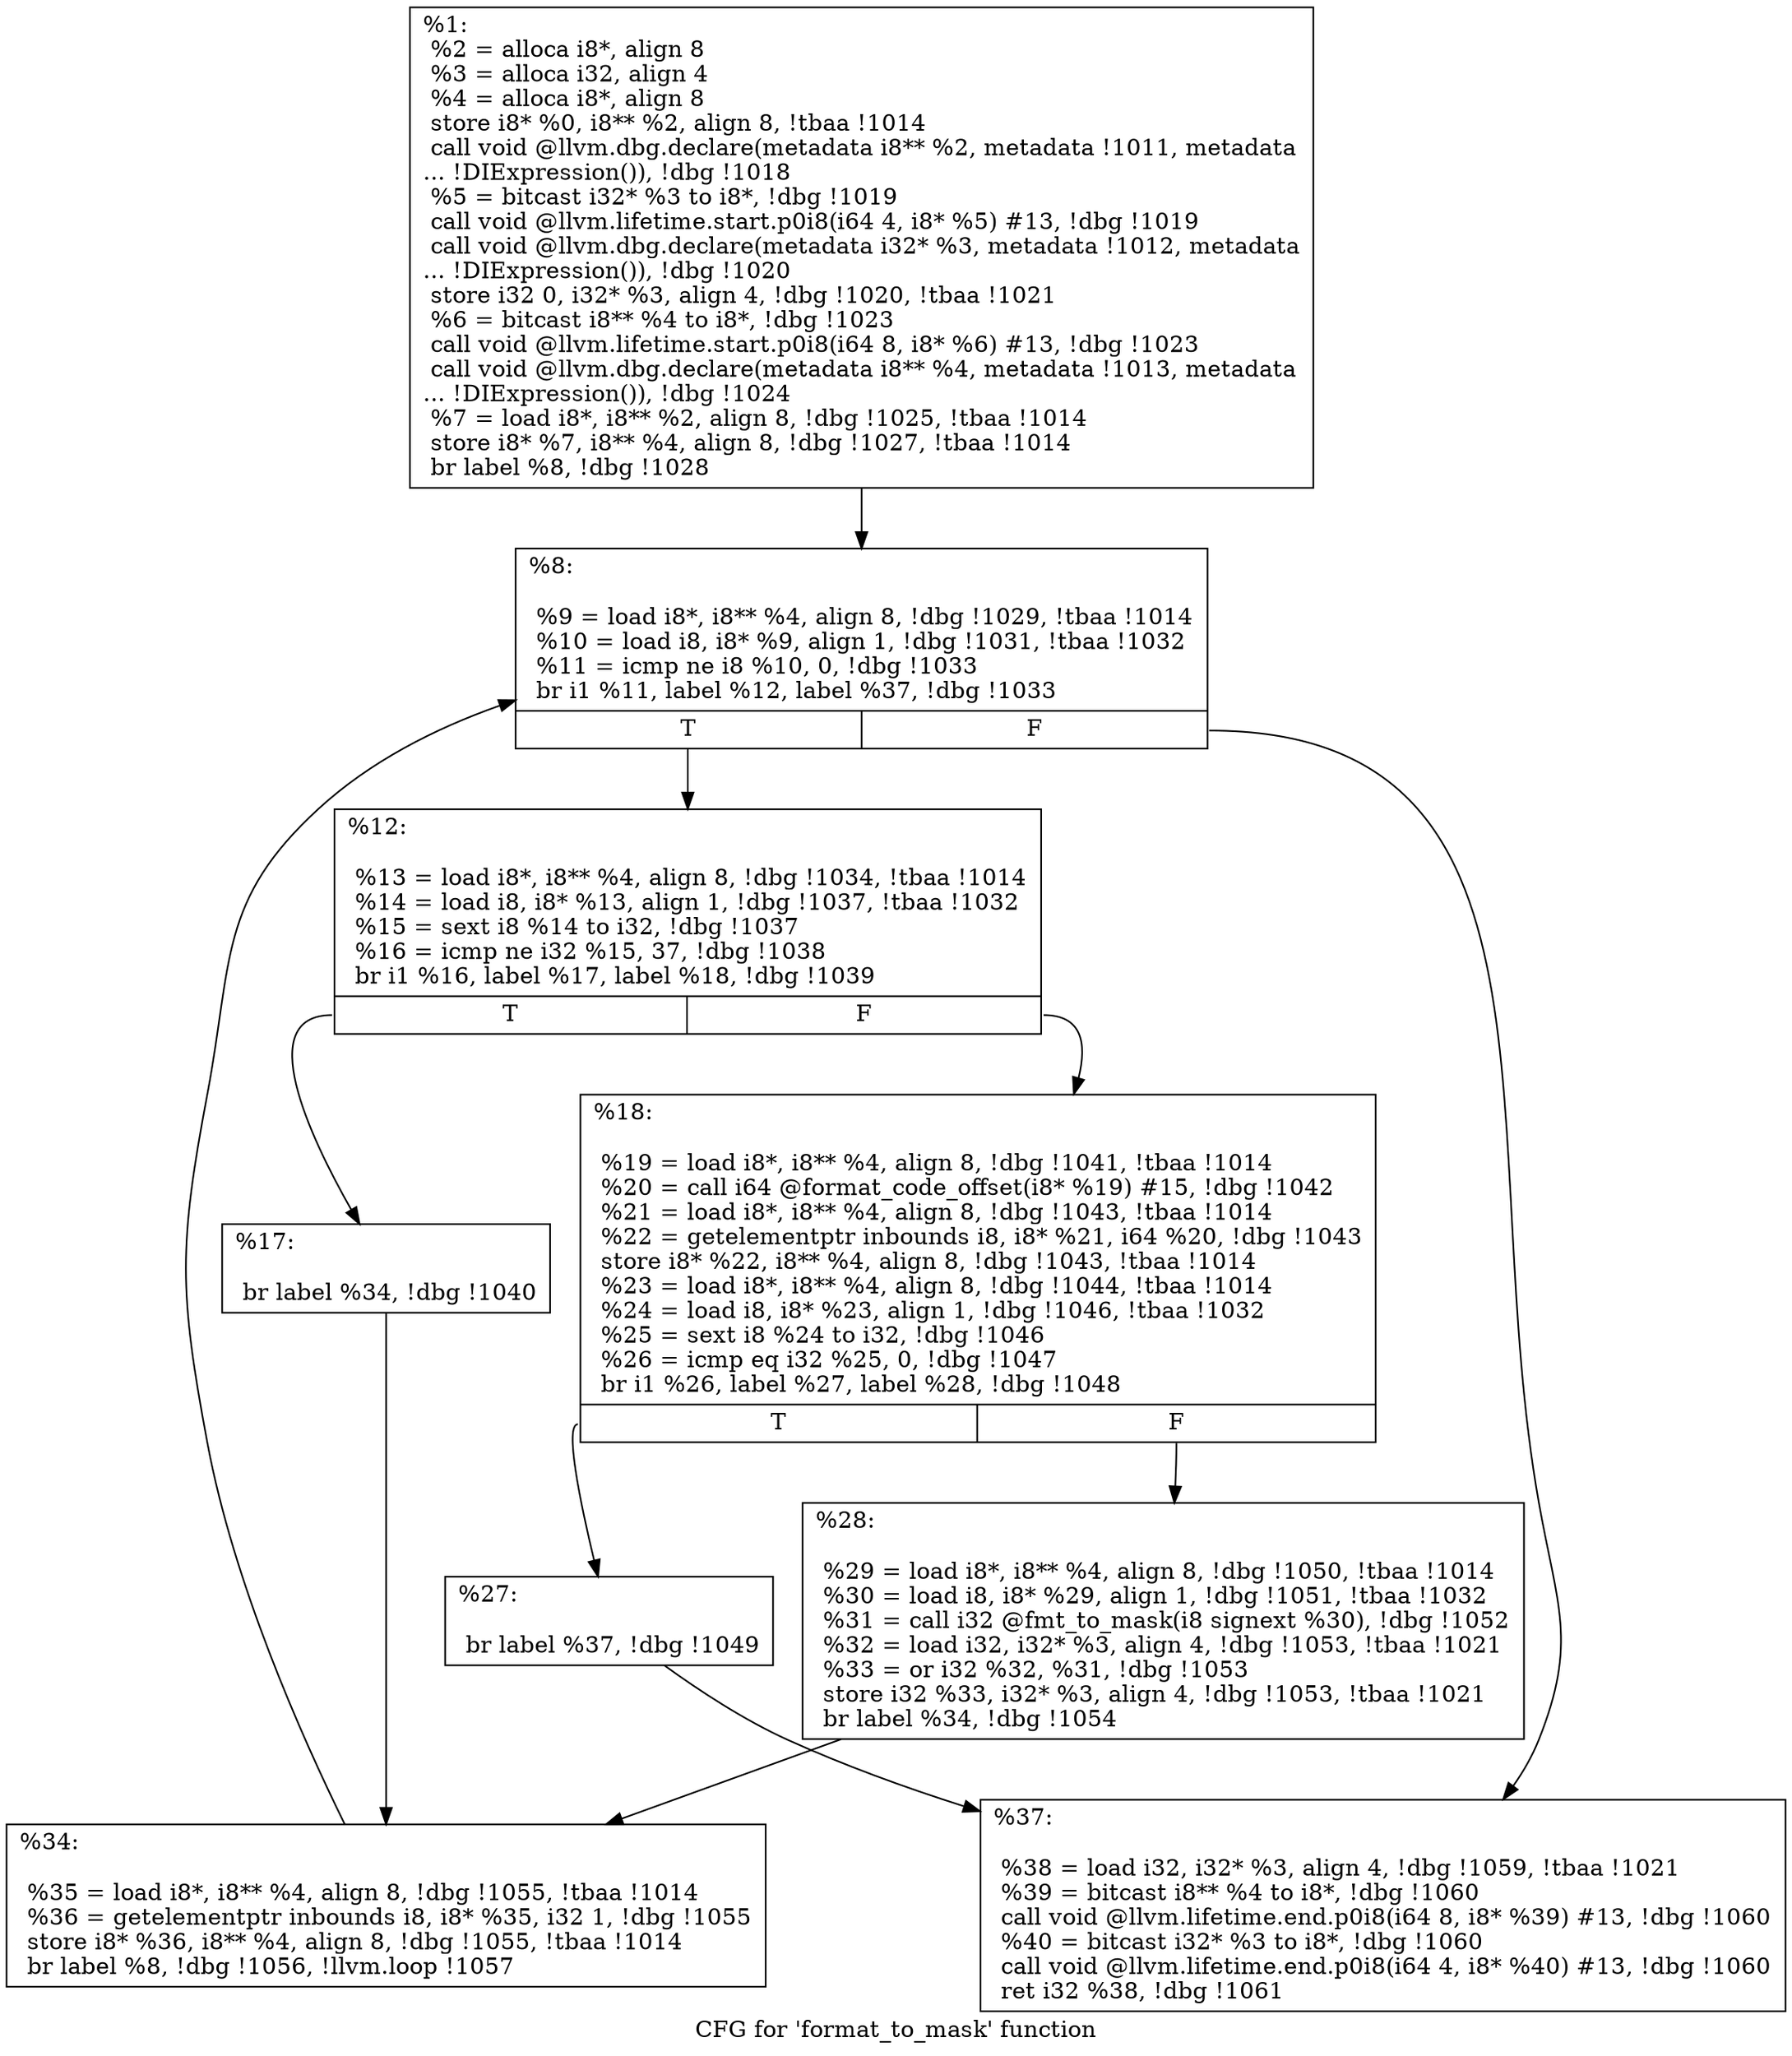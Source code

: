 digraph "CFG for 'format_to_mask' function" {
	label="CFG for 'format_to_mask' function";

	Node0x2407b60 [shape=record,label="{%1:\l  %2 = alloca i8*, align 8\l  %3 = alloca i32, align 4\l  %4 = alloca i8*, align 8\l  store i8* %0, i8** %2, align 8, !tbaa !1014\l  call void @llvm.dbg.declare(metadata i8** %2, metadata !1011, metadata\l... !DIExpression()), !dbg !1018\l  %5 = bitcast i32* %3 to i8*, !dbg !1019\l  call void @llvm.lifetime.start.p0i8(i64 4, i8* %5) #13, !dbg !1019\l  call void @llvm.dbg.declare(metadata i32* %3, metadata !1012, metadata\l... !DIExpression()), !dbg !1020\l  store i32 0, i32* %3, align 4, !dbg !1020, !tbaa !1021\l  %6 = bitcast i8** %4 to i8*, !dbg !1023\l  call void @llvm.lifetime.start.p0i8(i64 8, i8* %6) #13, !dbg !1023\l  call void @llvm.dbg.declare(metadata i8** %4, metadata !1013, metadata\l... !DIExpression()), !dbg !1024\l  %7 = load i8*, i8** %2, align 8, !dbg !1025, !tbaa !1014\l  store i8* %7, i8** %4, align 8, !dbg !1027, !tbaa !1014\l  br label %8, !dbg !1028\l}"];
	Node0x2407b60 -> Node0x2407bb0;
	Node0x2407bb0 [shape=record,label="{%8:\l\l  %9 = load i8*, i8** %4, align 8, !dbg !1029, !tbaa !1014\l  %10 = load i8, i8* %9, align 1, !dbg !1031, !tbaa !1032\l  %11 = icmp ne i8 %10, 0, !dbg !1033\l  br i1 %11, label %12, label %37, !dbg !1033\l|{<s0>T|<s1>F}}"];
	Node0x2407bb0:s0 -> Node0x2407c00;
	Node0x2407bb0:s1 -> Node0x2407de0;
	Node0x2407c00 [shape=record,label="{%12:\l\l  %13 = load i8*, i8** %4, align 8, !dbg !1034, !tbaa !1014\l  %14 = load i8, i8* %13, align 1, !dbg !1037, !tbaa !1032\l  %15 = sext i8 %14 to i32, !dbg !1037\l  %16 = icmp ne i32 %15, 37, !dbg !1038\l  br i1 %16, label %17, label %18, !dbg !1039\l|{<s0>T|<s1>F}}"];
	Node0x2407c00:s0 -> Node0x2407c50;
	Node0x2407c00:s1 -> Node0x2407ca0;
	Node0x2407c50 [shape=record,label="{%17:\l\l  br label %34, !dbg !1040\l}"];
	Node0x2407c50 -> Node0x2407d90;
	Node0x2407ca0 [shape=record,label="{%18:\l\l  %19 = load i8*, i8** %4, align 8, !dbg !1041, !tbaa !1014\l  %20 = call i64 @format_code_offset(i8* %19) #15, !dbg !1042\l  %21 = load i8*, i8** %4, align 8, !dbg !1043, !tbaa !1014\l  %22 = getelementptr inbounds i8, i8* %21, i64 %20, !dbg !1043\l  store i8* %22, i8** %4, align 8, !dbg !1043, !tbaa !1014\l  %23 = load i8*, i8** %4, align 8, !dbg !1044, !tbaa !1014\l  %24 = load i8, i8* %23, align 1, !dbg !1046, !tbaa !1032\l  %25 = sext i8 %24 to i32, !dbg !1046\l  %26 = icmp eq i32 %25, 0, !dbg !1047\l  br i1 %26, label %27, label %28, !dbg !1048\l|{<s0>T|<s1>F}}"];
	Node0x2407ca0:s0 -> Node0x2407cf0;
	Node0x2407ca0:s1 -> Node0x2407d40;
	Node0x2407cf0 [shape=record,label="{%27:\l\l  br label %37, !dbg !1049\l}"];
	Node0x2407cf0 -> Node0x2407de0;
	Node0x2407d40 [shape=record,label="{%28:\l\l  %29 = load i8*, i8** %4, align 8, !dbg !1050, !tbaa !1014\l  %30 = load i8, i8* %29, align 1, !dbg !1051, !tbaa !1032\l  %31 = call i32 @fmt_to_mask(i8 signext %30), !dbg !1052\l  %32 = load i32, i32* %3, align 4, !dbg !1053, !tbaa !1021\l  %33 = or i32 %32, %31, !dbg !1053\l  store i32 %33, i32* %3, align 4, !dbg !1053, !tbaa !1021\l  br label %34, !dbg !1054\l}"];
	Node0x2407d40 -> Node0x2407d90;
	Node0x2407d90 [shape=record,label="{%34:\l\l  %35 = load i8*, i8** %4, align 8, !dbg !1055, !tbaa !1014\l  %36 = getelementptr inbounds i8, i8* %35, i32 1, !dbg !1055\l  store i8* %36, i8** %4, align 8, !dbg !1055, !tbaa !1014\l  br label %8, !dbg !1056, !llvm.loop !1057\l}"];
	Node0x2407d90 -> Node0x2407bb0;
	Node0x2407de0 [shape=record,label="{%37:\l\l  %38 = load i32, i32* %3, align 4, !dbg !1059, !tbaa !1021\l  %39 = bitcast i8** %4 to i8*, !dbg !1060\l  call void @llvm.lifetime.end.p0i8(i64 8, i8* %39) #13, !dbg !1060\l  %40 = bitcast i32* %3 to i8*, !dbg !1060\l  call void @llvm.lifetime.end.p0i8(i64 4, i8* %40) #13, !dbg !1060\l  ret i32 %38, !dbg !1061\l}"];
}
